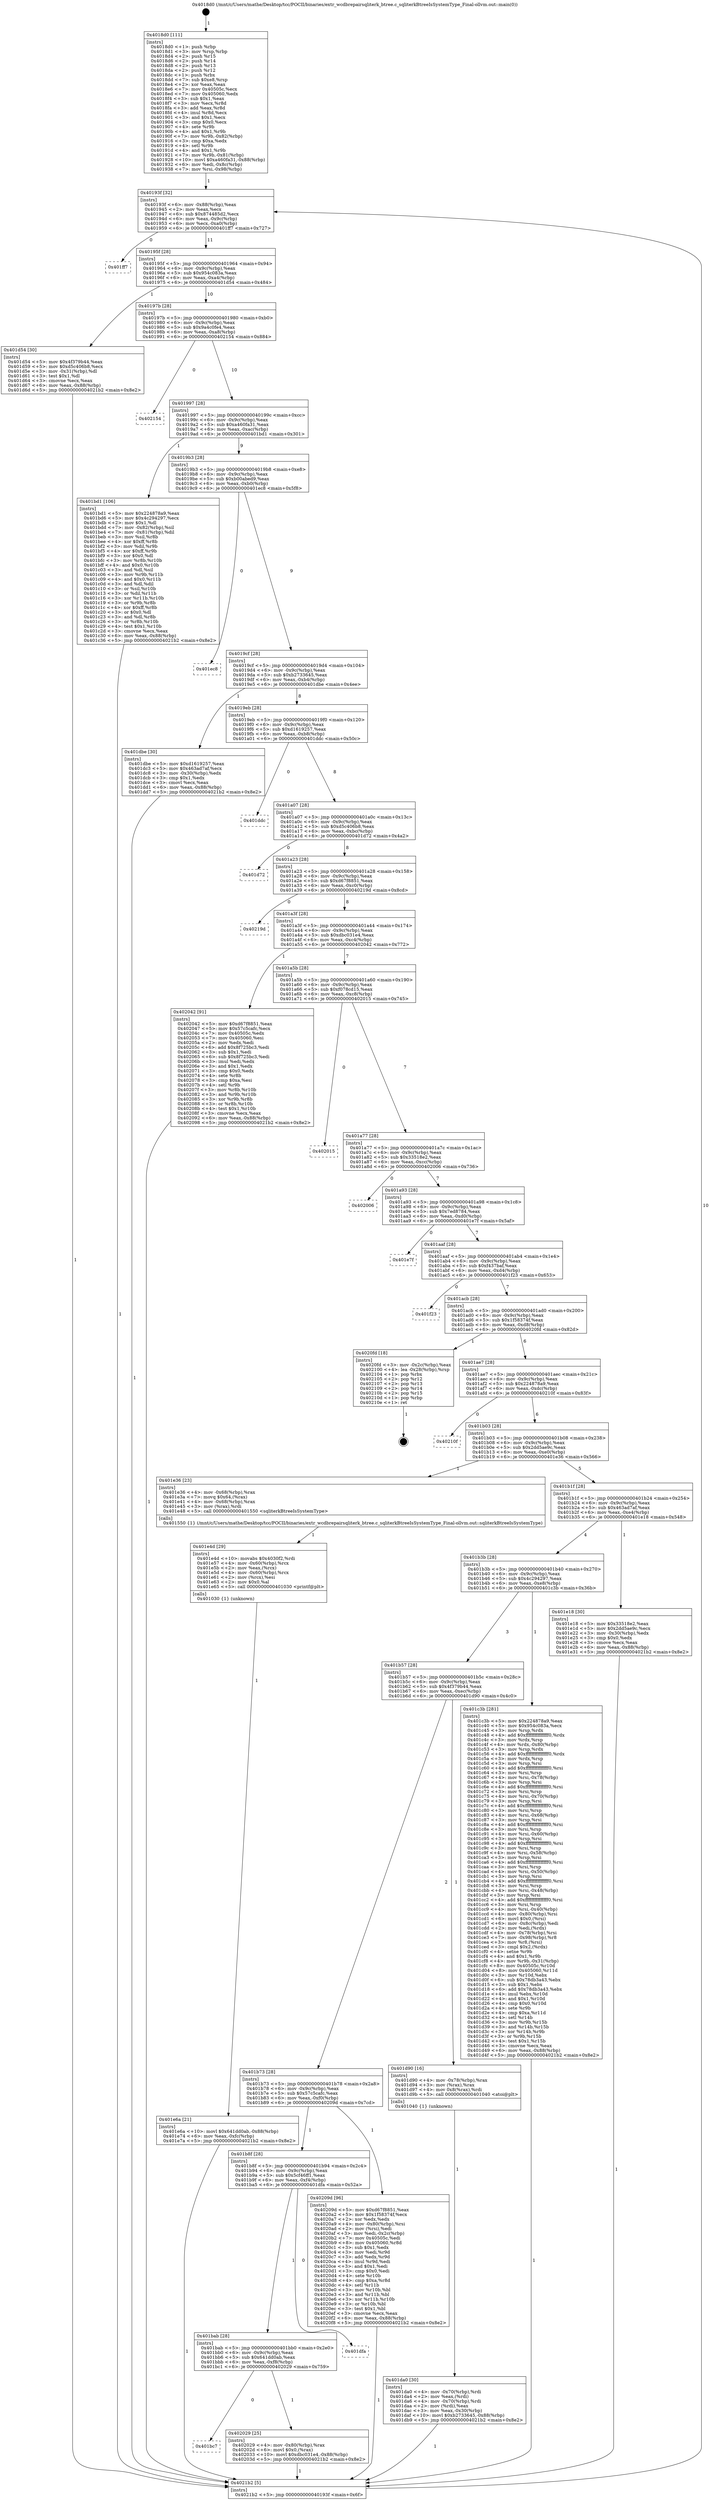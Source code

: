 digraph "0x4018d0" {
  label = "0x4018d0 (/mnt/c/Users/mathe/Desktop/tcc/POCII/binaries/extr_wcdbrepairsqliterk_btree.c_sqliterkBtreeIsSystemType_Final-ollvm.out::main(0))"
  labelloc = "t"
  node[shape=record]

  Entry [label="",width=0.3,height=0.3,shape=circle,fillcolor=black,style=filled]
  "0x40193f" [label="{
     0x40193f [32]\l
     | [instrs]\l
     &nbsp;&nbsp;0x40193f \<+6\>: mov -0x88(%rbp),%eax\l
     &nbsp;&nbsp;0x401945 \<+2\>: mov %eax,%ecx\l
     &nbsp;&nbsp;0x401947 \<+6\>: sub $0x874485d2,%ecx\l
     &nbsp;&nbsp;0x40194d \<+6\>: mov %eax,-0x9c(%rbp)\l
     &nbsp;&nbsp;0x401953 \<+6\>: mov %ecx,-0xa0(%rbp)\l
     &nbsp;&nbsp;0x401959 \<+6\>: je 0000000000401ff7 \<main+0x727\>\l
  }"]
  "0x401ff7" [label="{
     0x401ff7\l
  }", style=dashed]
  "0x40195f" [label="{
     0x40195f [28]\l
     | [instrs]\l
     &nbsp;&nbsp;0x40195f \<+5\>: jmp 0000000000401964 \<main+0x94\>\l
     &nbsp;&nbsp;0x401964 \<+6\>: mov -0x9c(%rbp),%eax\l
     &nbsp;&nbsp;0x40196a \<+5\>: sub $0x954c083a,%eax\l
     &nbsp;&nbsp;0x40196f \<+6\>: mov %eax,-0xa4(%rbp)\l
     &nbsp;&nbsp;0x401975 \<+6\>: je 0000000000401d54 \<main+0x484\>\l
  }"]
  Exit [label="",width=0.3,height=0.3,shape=circle,fillcolor=black,style=filled,peripheries=2]
  "0x401d54" [label="{
     0x401d54 [30]\l
     | [instrs]\l
     &nbsp;&nbsp;0x401d54 \<+5\>: mov $0x4f379b44,%eax\l
     &nbsp;&nbsp;0x401d59 \<+5\>: mov $0xd5c406b8,%ecx\l
     &nbsp;&nbsp;0x401d5e \<+3\>: mov -0x31(%rbp),%dl\l
     &nbsp;&nbsp;0x401d61 \<+3\>: test $0x1,%dl\l
     &nbsp;&nbsp;0x401d64 \<+3\>: cmovne %ecx,%eax\l
     &nbsp;&nbsp;0x401d67 \<+6\>: mov %eax,-0x88(%rbp)\l
     &nbsp;&nbsp;0x401d6d \<+5\>: jmp 00000000004021b2 \<main+0x8e2\>\l
  }"]
  "0x40197b" [label="{
     0x40197b [28]\l
     | [instrs]\l
     &nbsp;&nbsp;0x40197b \<+5\>: jmp 0000000000401980 \<main+0xb0\>\l
     &nbsp;&nbsp;0x401980 \<+6\>: mov -0x9c(%rbp),%eax\l
     &nbsp;&nbsp;0x401986 \<+5\>: sub $0x9a4c0fe4,%eax\l
     &nbsp;&nbsp;0x40198b \<+6\>: mov %eax,-0xa8(%rbp)\l
     &nbsp;&nbsp;0x401991 \<+6\>: je 0000000000402154 \<main+0x884\>\l
  }"]
  "0x401bc7" [label="{
     0x401bc7\l
  }", style=dashed]
  "0x402154" [label="{
     0x402154\l
  }", style=dashed]
  "0x401997" [label="{
     0x401997 [28]\l
     | [instrs]\l
     &nbsp;&nbsp;0x401997 \<+5\>: jmp 000000000040199c \<main+0xcc\>\l
     &nbsp;&nbsp;0x40199c \<+6\>: mov -0x9c(%rbp),%eax\l
     &nbsp;&nbsp;0x4019a2 \<+5\>: sub $0xa460fa31,%eax\l
     &nbsp;&nbsp;0x4019a7 \<+6\>: mov %eax,-0xac(%rbp)\l
     &nbsp;&nbsp;0x4019ad \<+6\>: je 0000000000401bd1 \<main+0x301\>\l
  }"]
  "0x402029" [label="{
     0x402029 [25]\l
     | [instrs]\l
     &nbsp;&nbsp;0x402029 \<+4\>: mov -0x80(%rbp),%rax\l
     &nbsp;&nbsp;0x40202d \<+6\>: movl $0x0,(%rax)\l
     &nbsp;&nbsp;0x402033 \<+10\>: movl $0xdbc031e4,-0x88(%rbp)\l
     &nbsp;&nbsp;0x40203d \<+5\>: jmp 00000000004021b2 \<main+0x8e2\>\l
  }"]
  "0x401bd1" [label="{
     0x401bd1 [106]\l
     | [instrs]\l
     &nbsp;&nbsp;0x401bd1 \<+5\>: mov $0x224878a9,%eax\l
     &nbsp;&nbsp;0x401bd6 \<+5\>: mov $0x4c294297,%ecx\l
     &nbsp;&nbsp;0x401bdb \<+2\>: mov $0x1,%dl\l
     &nbsp;&nbsp;0x401bdd \<+7\>: mov -0x82(%rbp),%sil\l
     &nbsp;&nbsp;0x401be4 \<+7\>: mov -0x81(%rbp),%dil\l
     &nbsp;&nbsp;0x401beb \<+3\>: mov %sil,%r8b\l
     &nbsp;&nbsp;0x401bee \<+4\>: xor $0xff,%r8b\l
     &nbsp;&nbsp;0x401bf2 \<+3\>: mov %dil,%r9b\l
     &nbsp;&nbsp;0x401bf5 \<+4\>: xor $0xff,%r9b\l
     &nbsp;&nbsp;0x401bf9 \<+3\>: xor $0x0,%dl\l
     &nbsp;&nbsp;0x401bfc \<+3\>: mov %r8b,%r10b\l
     &nbsp;&nbsp;0x401bff \<+4\>: and $0x0,%r10b\l
     &nbsp;&nbsp;0x401c03 \<+3\>: and %dl,%sil\l
     &nbsp;&nbsp;0x401c06 \<+3\>: mov %r9b,%r11b\l
     &nbsp;&nbsp;0x401c09 \<+4\>: and $0x0,%r11b\l
     &nbsp;&nbsp;0x401c0d \<+3\>: and %dl,%dil\l
     &nbsp;&nbsp;0x401c10 \<+3\>: or %sil,%r10b\l
     &nbsp;&nbsp;0x401c13 \<+3\>: or %dil,%r11b\l
     &nbsp;&nbsp;0x401c16 \<+3\>: xor %r11b,%r10b\l
     &nbsp;&nbsp;0x401c19 \<+3\>: or %r9b,%r8b\l
     &nbsp;&nbsp;0x401c1c \<+4\>: xor $0xff,%r8b\l
     &nbsp;&nbsp;0x401c20 \<+3\>: or $0x0,%dl\l
     &nbsp;&nbsp;0x401c23 \<+3\>: and %dl,%r8b\l
     &nbsp;&nbsp;0x401c26 \<+3\>: or %r8b,%r10b\l
     &nbsp;&nbsp;0x401c29 \<+4\>: test $0x1,%r10b\l
     &nbsp;&nbsp;0x401c2d \<+3\>: cmovne %ecx,%eax\l
     &nbsp;&nbsp;0x401c30 \<+6\>: mov %eax,-0x88(%rbp)\l
     &nbsp;&nbsp;0x401c36 \<+5\>: jmp 00000000004021b2 \<main+0x8e2\>\l
  }"]
  "0x4019b3" [label="{
     0x4019b3 [28]\l
     | [instrs]\l
     &nbsp;&nbsp;0x4019b3 \<+5\>: jmp 00000000004019b8 \<main+0xe8\>\l
     &nbsp;&nbsp;0x4019b8 \<+6\>: mov -0x9c(%rbp),%eax\l
     &nbsp;&nbsp;0x4019be \<+5\>: sub $0xb00abed9,%eax\l
     &nbsp;&nbsp;0x4019c3 \<+6\>: mov %eax,-0xb0(%rbp)\l
     &nbsp;&nbsp;0x4019c9 \<+6\>: je 0000000000401ec8 \<main+0x5f8\>\l
  }"]
  "0x4021b2" [label="{
     0x4021b2 [5]\l
     | [instrs]\l
     &nbsp;&nbsp;0x4021b2 \<+5\>: jmp 000000000040193f \<main+0x6f\>\l
  }"]
  "0x4018d0" [label="{
     0x4018d0 [111]\l
     | [instrs]\l
     &nbsp;&nbsp;0x4018d0 \<+1\>: push %rbp\l
     &nbsp;&nbsp;0x4018d1 \<+3\>: mov %rsp,%rbp\l
     &nbsp;&nbsp;0x4018d4 \<+2\>: push %r15\l
     &nbsp;&nbsp;0x4018d6 \<+2\>: push %r14\l
     &nbsp;&nbsp;0x4018d8 \<+2\>: push %r13\l
     &nbsp;&nbsp;0x4018da \<+2\>: push %r12\l
     &nbsp;&nbsp;0x4018dc \<+1\>: push %rbx\l
     &nbsp;&nbsp;0x4018dd \<+7\>: sub $0xe8,%rsp\l
     &nbsp;&nbsp;0x4018e4 \<+2\>: xor %eax,%eax\l
     &nbsp;&nbsp;0x4018e6 \<+7\>: mov 0x40505c,%ecx\l
     &nbsp;&nbsp;0x4018ed \<+7\>: mov 0x405060,%edx\l
     &nbsp;&nbsp;0x4018f4 \<+3\>: sub $0x1,%eax\l
     &nbsp;&nbsp;0x4018f7 \<+3\>: mov %ecx,%r8d\l
     &nbsp;&nbsp;0x4018fa \<+3\>: add %eax,%r8d\l
     &nbsp;&nbsp;0x4018fd \<+4\>: imul %r8d,%ecx\l
     &nbsp;&nbsp;0x401901 \<+3\>: and $0x1,%ecx\l
     &nbsp;&nbsp;0x401904 \<+3\>: cmp $0x0,%ecx\l
     &nbsp;&nbsp;0x401907 \<+4\>: sete %r9b\l
     &nbsp;&nbsp;0x40190b \<+4\>: and $0x1,%r9b\l
     &nbsp;&nbsp;0x40190f \<+7\>: mov %r9b,-0x82(%rbp)\l
     &nbsp;&nbsp;0x401916 \<+3\>: cmp $0xa,%edx\l
     &nbsp;&nbsp;0x401919 \<+4\>: setl %r9b\l
     &nbsp;&nbsp;0x40191d \<+4\>: and $0x1,%r9b\l
     &nbsp;&nbsp;0x401921 \<+7\>: mov %r9b,-0x81(%rbp)\l
     &nbsp;&nbsp;0x401928 \<+10\>: movl $0xa460fa31,-0x88(%rbp)\l
     &nbsp;&nbsp;0x401932 \<+6\>: mov %edi,-0x8c(%rbp)\l
     &nbsp;&nbsp;0x401938 \<+7\>: mov %rsi,-0x98(%rbp)\l
  }"]
  "0x401bab" [label="{
     0x401bab [28]\l
     | [instrs]\l
     &nbsp;&nbsp;0x401bab \<+5\>: jmp 0000000000401bb0 \<main+0x2e0\>\l
     &nbsp;&nbsp;0x401bb0 \<+6\>: mov -0x9c(%rbp),%eax\l
     &nbsp;&nbsp;0x401bb6 \<+5\>: sub $0x641dd0ab,%eax\l
     &nbsp;&nbsp;0x401bbb \<+6\>: mov %eax,-0xf8(%rbp)\l
     &nbsp;&nbsp;0x401bc1 \<+6\>: je 0000000000402029 \<main+0x759\>\l
  }"]
  "0x401ec8" [label="{
     0x401ec8\l
  }", style=dashed]
  "0x4019cf" [label="{
     0x4019cf [28]\l
     | [instrs]\l
     &nbsp;&nbsp;0x4019cf \<+5\>: jmp 00000000004019d4 \<main+0x104\>\l
     &nbsp;&nbsp;0x4019d4 \<+6\>: mov -0x9c(%rbp),%eax\l
     &nbsp;&nbsp;0x4019da \<+5\>: sub $0xb2733645,%eax\l
     &nbsp;&nbsp;0x4019df \<+6\>: mov %eax,-0xb4(%rbp)\l
     &nbsp;&nbsp;0x4019e5 \<+6\>: je 0000000000401dbe \<main+0x4ee\>\l
  }"]
  "0x401dfa" [label="{
     0x401dfa\l
  }", style=dashed]
  "0x401dbe" [label="{
     0x401dbe [30]\l
     | [instrs]\l
     &nbsp;&nbsp;0x401dbe \<+5\>: mov $0xd1619257,%eax\l
     &nbsp;&nbsp;0x401dc3 \<+5\>: mov $0x463ad7af,%ecx\l
     &nbsp;&nbsp;0x401dc8 \<+3\>: mov -0x30(%rbp),%edx\l
     &nbsp;&nbsp;0x401dcb \<+3\>: cmp $0x1,%edx\l
     &nbsp;&nbsp;0x401dce \<+3\>: cmovl %ecx,%eax\l
     &nbsp;&nbsp;0x401dd1 \<+6\>: mov %eax,-0x88(%rbp)\l
     &nbsp;&nbsp;0x401dd7 \<+5\>: jmp 00000000004021b2 \<main+0x8e2\>\l
  }"]
  "0x4019eb" [label="{
     0x4019eb [28]\l
     | [instrs]\l
     &nbsp;&nbsp;0x4019eb \<+5\>: jmp 00000000004019f0 \<main+0x120\>\l
     &nbsp;&nbsp;0x4019f0 \<+6\>: mov -0x9c(%rbp),%eax\l
     &nbsp;&nbsp;0x4019f6 \<+5\>: sub $0xd1619257,%eax\l
     &nbsp;&nbsp;0x4019fb \<+6\>: mov %eax,-0xb8(%rbp)\l
     &nbsp;&nbsp;0x401a01 \<+6\>: je 0000000000401ddc \<main+0x50c\>\l
  }"]
  "0x401b8f" [label="{
     0x401b8f [28]\l
     | [instrs]\l
     &nbsp;&nbsp;0x401b8f \<+5\>: jmp 0000000000401b94 \<main+0x2c4\>\l
     &nbsp;&nbsp;0x401b94 \<+6\>: mov -0x9c(%rbp),%eax\l
     &nbsp;&nbsp;0x401b9a \<+5\>: sub $0x5cf46ff1,%eax\l
     &nbsp;&nbsp;0x401b9f \<+6\>: mov %eax,-0xf4(%rbp)\l
     &nbsp;&nbsp;0x401ba5 \<+6\>: je 0000000000401dfa \<main+0x52a\>\l
  }"]
  "0x401ddc" [label="{
     0x401ddc\l
  }", style=dashed]
  "0x401a07" [label="{
     0x401a07 [28]\l
     | [instrs]\l
     &nbsp;&nbsp;0x401a07 \<+5\>: jmp 0000000000401a0c \<main+0x13c\>\l
     &nbsp;&nbsp;0x401a0c \<+6\>: mov -0x9c(%rbp),%eax\l
     &nbsp;&nbsp;0x401a12 \<+5\>: sub $0xd5c406b8,%eax\l
     &nbsp;&nbsp;0x401a17 \<+6\>: mov %eax,-0xbc(%rbp)\l
     &nbsp;&nbsp;0x401a1d \<+6\>: je 0000000000401d72 \<main+0x4a2\>\l
  }"]
  "0x40209d" [label="{
     0x40209d [96]\l
     | [instrs]\l
     &nbsp;&nbsp;0x40209d \<+5\>: mov $0xd67f8851,%eax\l
     &nbsp;&nbsp;0x4020a2 \<+5\>: mov $0x1f58374f,%ecx\l
     &nbsp;&nbsp;0x4020a7 \<+2\>: xor %edx,%edx\l
     &nbsp;&nbsp;0x4020a9 \<+4\>: mov -0x80(%rbp),%rsi\l
     &nbsp;&nbsp;0x4020ad \<+2\>: mov (%rsi),%edi\l
     &nbsp;&nbsp;0x4020af \<+3\>: mov %edi,-0x2c(%rbp)\l
     &nbsp;&nbsp;0x4020b2 \<+7\>: mov 0x40505c,%edi\l
     &nbsp;&nbsp;0x4020b9 \<+8\>: mov 0x405060,%r8d\l
     &nbsp;&nbsp;0x4020c1 \<+3\>: sub $0x1,%edx\l
     &nbsp;&nbsp;0x4020c4 \<+3\>: mov %edi,%r9d\l
     &nbsp;&nbsp;0x4020c7 \<+3\>: add %edx,%r9d\l
     &nbsp;&nbsp;0x4020ca \<+4\>: imul %r9d,%edi\l
     &nbsp;&nbsp;0x4020ce \<+3\>: and $0x1,%edi\l
     &nbsp;&nbsp;0x4020d1 \<+3\>: cmp $0x0,%edi\l
     &nbsp;&nbsp;0x4020d4 \<+4\>: sete %r10b\l
     &nbsp;&nbsp;0x4020d8 \<+4\>: cmp $0xa,%r8d\l
     &nbsp;&nbsp;0x4020dc \<+4\>: setl %r11b\l
     &nbsp;&nbsp;0x4020e0 \<+3\>: mov %r10b,%bl\l
     &nbsp;&nbsp;0x4020e3 \<+3\>: and %r11b,%bl\l
     &nbsp;&nbsp;0x4020e6 \<+3\>: xor %r11b,%r10b\l
     &nbsp;&nbsp;0x4020e9 \<+3\>: or %r10b,%bl\l
     &nbsp;&nbsp;0x4020ec \<+3\>: test $0x1,%bl\l
     &nbsp;&nbsp;0x4020ef \<+3\>: cmovne %ecx,%eax\l
     &nbsp;&nbsp;0x4020f2 \<+6\>: mov %eax,-0x88(%rbp)\l
     &nbsp;&nbsp;0x4020f8 \<+5\>: jmp 00000000004021b2 \<main+0x8e2\>\l
  }"]
  "0x401d72" [label="{
     0x401d72\l
  }", style=dashed]
  "0x401a23" [label="{
     0x401a23 [28]\l
     | [instrs]\l
     &nbsp;&nbsp;0x401a23 \<+5\>: jmp 0000000000401a28 \<main+0x158\>\l
     &nbsp;&nbsp;0x401a28 \<+6\>: mov -0x9c(%rbp),%eax\l
     &nbsp;&nbsp;0x401a2e \<+5\>: sub $0xd67f8851,%eax\l
     &nbsp;&nbsp;0x401a33 \<+6\>: mov %eax,-0xc0(%rbp)\l
     &nbsp;&nbsp;0x401a39 \<+6\>: je 000000000040219d \<main+0x8cd\>\l
  }"]
  "0x401e6a" [label="{
     0x401e6a [21]\l
     | [instrs]\l
     &nbsp;&nbsp;0x401e6a \<+10\>: movl $0x641dd0ab,-0x88(%rbp)\l
     &nbsp;&nbsp;0x401e74 \<+6\>: mov %eax,-0xfc(%rbp)\l
     &nbsp;&nbsp;0x401e7a \<+5\>: jmp 00000000004021b2 \<main+0x8e2\>\l
  }"]
  "0x40219d" [label="{
     0x40219d\l
  }", style=dashed]
  "0x401a3f" [label="{
     0x401a3f [28]\l
     | [instrs]\l
     &nbsp;&nbsp;0x401a3f \<+5\>: jmp 0000000000401a44 \<main+0x174\>\l
     &nbsp;&nbsp;0x401a44 \<+6\>: mov -0x9c(%rbp),%eax\l
     &nbsp;&nbsp;0x401a4a \<+5\>: sub $0xdbc031e4,%eax\l
     &nbsp;&nbsp;0x401a4f \<+6\>: mov %eax,-0xc4(%rbp)\l
     &nbsp;&nbsp;0x401a55 \<+6\>: je 0000000000402042 \<main+0x772\>\l
  }"]
  "0x401e4d" [label="{
     0x401e4d [29]\l
     | [instrs]\l
     &nbsp;&nbsp;0x401e4d \<+10\>: movabs $0x4030f2,%rdi\l
     &nbsp;&nbsp;0x401e57 \<+4\>: mov -0x60(%rbp),%rcx\l
     &nbsp;&nbsp;0x401e5b \<+2\>: mov %eax,(%rcx)\l
     &nbsp;&nbsp;0x401e5d \<+4\>: mov -0x60(%rbp),%rcx\l
     &nbsp;&nbsp;0x401e61 \<+2\>: mov (%rcx),%esi\l
     &nbsp;&nbsp;0x401e63 \<+2\>: mov $0x0,%al\l
     &nbsp;&nbsp;0x401e65 \<+5\>: call 0000000000401030 \<printf@plt\>\l
     | [calls]\l
     &nbsp;&nbsp;0x401030 \{1\} (unknown)\l
  }"]
  "0x402042" [label="{
     0x402042 [91]\l
     | [instrs]\l
     &nbsp;&nbsp;0x402042 \<+5\>: mov $0xd67f8851,%eax\l
     &nbsp;&nbsp;0x402047 \<+5\>: mov $0x57c5cafc,%ecx\l
     &nbsp;&nbsp;0x40204c \<+7\>: mov 0x40505c,%edx\l
     &nbsp;&nbsp;0x402053 \<+7\>: mov 0x405060,%esi\l
     &nbsp;&nbsp;0x40205a \<+2\>: mov %edx,%edi\l
     &nbsp;&nbsp;0x40205c \<+6\>: add $0x8f725bc3,%edi\l
     &nbsp;&nbsp;0x402062 \<+3\>: sub $0x1,%edi\l
     &nbsp;&nbsp;0x402065 \<+6\>: sub $0x8f725bc3,%edi\l
     &nbsp;&nbsp;0x40206b \<+3\>: imul %edi,%edx\l
     &nbsp;&nbsp;0x40206e \<+3\>: and $0x1,%edx\l
     &nbsp;&nbsp;0x402071 \<+3\>: cmp $0x0,%edx\l
     &nbsp;&nbsp;0x402074 \<+4\>: sete %r8b\l
     &nbsp;&nbsp;0x402078 \<+3\>: cmp $0xa,%esi\l
     &nbsp;&nbsp;0x40207b \<+4\>: setl %r9b\l
     &nbsp;&nbsp;0x40207f \<+3\>: mov %r8b,%r10b\l
     &nbsp;&nbsp;0x402082 \<+3\>: and %r9b,%r10b\l
     &nbsp;&nbsp;0x402085 \<+3\>: xor %r9b,%r8b\l
     &nbsp;&nbsp;0x402088 \<+3\>: or %r8b,%r10b\l
     &nbsp;&nbsp;0x40208b \<+4\>: test $0x1,%r10b\l
     &nbsp;&nbsp;0x40208f \<+3\>: cmovne %ecx,%eax\l
     &nbsp;&nbsp;0x402092 \<+6\>: mov %eax,-0x88(%rbp)\l
     &nbsp;&nbsp;0x402098 \<+5\>: jmp 00000000004021b2 \<main+0x8e2\>\l
  }"]
  "0x401a5b" [label="{
     0x401a5b [28]\l
     | [instrs]\l
     &nbsp;&nbsp;0x401a5b \<+5\>: jmp 0000000000401a60 \<main+0x190\>\l
     &nbsp;&nbsp;0x401a60 \<+6\>: mov -0x9c(%rbp),%eax\l
     &nbsp;&nbsp;0x401a66 \<+5\>: sub $0xf078cd15,%eax\l
     &nbsp;&nbsp;0x401a6b \<+6\>: mov %eax,-0xc8(%rbp)\l
     &nbsp;&nbsp;0x401a71 \<+6\>: je 0000000000402015 \<main+0x745\>\l
  }"]
  "0x401da0" [label="{
     0x401da0 [30]\l
     | [instrs]\l
     &nbsp;&nbsp;0x401da0 \<+4\>: mov -0x70(%rbp),%rdi\l
     &nbsp;&nbsp;0x401da4 \<+2\>: mov %eax,(%rdi)\l
     &nbsp;&nbsp;0x401da6 \<+4\>: mov -0x70(%rbp),%rdi\l
     &nbsp;&nbsp;0x401daa \<+2\>: mov (%rdi),%eax\l
     &nbsp;&nbsp;0x401dac \<+3\>: mov %eax,-0x30(%rbp)\l
     &nbsp;&nbsp;0x401daf \<+10\>: movl $0xb2733645,-0x88(%rbp)\l
     &nbsp;&nbsp;0x401db9 \<+5\>: jmp 00000000004021b2 \<main+0x8e2\>\l
  }"]
  "0x402015" [label="{
     0x402015\l
  }", style=dashed]
  "0x401a77" [label="{
     0x401a77 [28]\l
     | [instrs]\l
     &nbsp;&nbsp;0x401a77 \<+5\>: jmp 0000000000401a7c \<main+0x1ac\>\l
     &nbsp;&nbsp;0x401a7c \<+6\>: mov -0x9c(%rbp),%eax\l
     &nbsp;&nbsp;0x401a82 \<+5\>: sub $0x33518e2,%eax\l
     &nbsp;&nbsp;0x401a87 \<+6\>: mov %eax,-0xcc(%rbp)\l
     &nbsp;&nbsp;0x401a8d \<+6\>: je 0000000000402006 \<main+0x736\>\l
  }"]
  "0x401b73" [label="{
     0x401b73 [28]\l
     | [instrs]\l
     &nbsp;&nbsp;0x401b73 \<+5\>: jmp 0000000000401b78 \<main+0x2a8\>\l
     &nbsp;&nbsp;0x401b78 \<+6\>: mov -0x9c(%rbp),%eax\l
     &nbsp;&nbsp;0x401b7e \<+5\>: sub $0x57c5cafc,%eax\l
     &nbsp;&nbsp;0x401b83 \<+6\>: mov %eax,-0xf0(%rbp)\l
     &nbsp;&nbsp;0x401b89 \<+6\>: je 000000000040209d \<main+0x7cd\>\l
  }"]
  "0x402006" [label="{
     0x402006\l
  }", style=dashed]
  "0x401a93" [label="{
     0x401a93 [28]\l
     | [instrs]\l
     &nbsp;&nbsp;0x401a93 \<+5\>: jmp 0000000000401a98 \<main+0x1c8\>\l
     &nbsp;&nbsp;0x401a98 \<+6\>: mov -0x9c(%rbp),%eax\l
     &nbsp;&nbsp;0x401a9e \<+5\>: sub $0x7ed8784,%eax\l
     &nbsp;&nbsp;0x401aa3 \<+6\>: mov %eax,-0xd0(%rbp)\l
     &nbsp;&nbsp;0x401aa9 \<+6\>: je 0000000000401e7f \<main+0x5af\>\l
  }"]
  "0x401d90" [label="{
     0x401d90 [16]\l
     | [instrs]\l
     &nbsp;&nbsp;0x401d90 \<+4\>: mov -0x78(%rbp),%rax\l
     &nbsp;&nbsp;0x401d94 \<+3\>: mov (%rax),%rax\l
     &nbsp;&nbsp;0x401d97 \<+4\>: mov 0x8(%rax),%rdi\l
     &nbsp;&nbsp;0x401d9b \<+5\>: call 0000000000401040 \<atoi@plt\>\l
     | [calls]\l
     &nbsp;&nbsp;0x401040 \{1\} (unknown)\l
  }"]
  "0x401e7f" [label="{
     0x401e7f\l
  }", style=dashed]
  "0x401aaf" [label="{
     0x401aaf [28]\l
     | [instrs]\l
     &nbsp;&nbsp;0x401aaf \<+5\>: jmp 0000000000401ab4 \<main+0x1e4\>\l
     &nbsp;&nbsp;0x401ab4 \<+6\>: mov -0x9c(%rbp),%eax\l
     &nbsp;&nbsp;0x401aba \<+5\>: sub $0xf437baf,%eax\l
     &nbsp;&nbsp;0x401abf \<+6\>: mov %eax,-0xd4(%rbp)\l
     &nbsp;&nbsp;0x401ac5 \<+6\>: je 0000000000401f23 \<main+0x653\>\l
  }"]
  "0x401b57" [label="{
     0x401b57 [28]\l
     | [instrs]\l
     &nbsp;&nbsp;0x401b57 \<+5\>: jmp 0000000000401b5c \<main+0x28c\>\l
     &nbsp;&nbsp;0x401b5c \<+6\>: mov -0x9c(%rbp),%eax\l
     &nbsp;&nbsp;0x401b62 \<+5\>: sub $0x4f379b44,%eax\l
     &nbsp;&nbsp;0x401b67 \<+6\>: mov %eax,-0xec(%rbp)\l
     &nbsp;&nbsp;0x401b6d \<+6\>: je 0000000000401d90 \<main+0x4c0\>\l
  }"]
  "0x401f23" [label="{
     0x401f23\l
  }", style=dashed]
  "0x401acb" [label="{
     0x401acb [28]\l
     | [instrs]\l
     &nbsp;&nbsp;0x401acb \<+5\>: jmp 0000000000401ad0 \<main+0x200\>\l
     &nbsp;&nbsp;0x401ad0 \<+6\>: mov -0x9c(%rbp),%eax\l
     &nbsp;&nbsp;0x401ad6 \<+5\>: sub $0x1f58374f,%eax\l
     &nbsp;&nbsp;0x401adb \<+6\>: mov %eax,-0xd8(%rbp)\l
     &nbsp;&nbsp;0x401ae1 \<+6\>: je 00000000004020fd \<main+0x82d\>\l
  }"]
  "0x401c3b" [label="{
     0x401c3b [281]\l
     | [instrs]\l
     &nbsp;&nbsp;0x401c3b \<+5\>: mov $0x224878a9,%eax\l
     &nbsp;&nbsp;0x401c40 \<+5\>: mov $0x954c083a,%ecx\l
     &nbsp;&nbsp;0x401c45 \<+3\>: mov %rsp,%rdx\l
     &nbsp;&nbsp;0x401c48 \<+4\>: add $0xfffffffffffffff0,%rdx\l
     &nbsp;&nbsp;0x401c4c \<+3\>: mov %rdx,%rsp\l
     &nbsp;&nbsp;0x401c4f \<+4\>: mov %rdx,-0x80(%rbp)\l
     &nbsp;&nbsp;0x401c53 \<+3\>: mov %rsp,%rdx\l
     &nbsp;&nbsp;0x401c56 \<+4\>: add $0xfffffffffffffff0,%rdx\l
     &nbsp;&nbsp;0x401c5a \<+3\>: mov %rdx,%rsp\l
     &nbsp;&nbsp;0x401c5d \<+3\>: mov %rsp,%rsi\l
     &nbsp;&nbsp;0x401c60 \<+4\>: add $0xfffffffffffffff0,%rsi\l
     &nbsp;&nbsp;0x401c64 \<+3\>: mov %rsi,%rsp\l
     &nbsp;&nbsp;0x401c67 \<+4\>: mov %rsi,-0x78(%rbp)\l
     &nbsp;&nbsp;0x401c6b \<+3\>: mov %rsp,%rsi\l
     &nbsp;&nbsp;0x401c6e \<+4\>: add $0xfffffffffffffff0,%rsi\l
     &nbsp;&nbsp;0x401c72 \<+3\>: mov %rsi,%rsp\l
     &nbsp;&nbsp;0x401c75 \<+4\>: mov %rsi,-0x70(%rbp)\l
     &nbsp;&nbsp;0x401c79 \<+3\>: mov %rsp,%rsi\l
     &nbsp;&nbsp;0x401c7c \<+4\>: add $0xfffffffffffffff0,%rsi\l
     &nbsp;&nbsp;0x401c80 \<+3\>: mov %rsi,%rsp\l
     &nbsp;&nbsp;0x401c83 \<+4\>: mov %rsi,-0x68(%rbp)\l
     &nbsp;&nbsp;0x401c87 \<+3\>: mov %rsp,%rsi\l
     &nbsp;&nbsp;0x401c8a \<+4\>: add $0xfffffffffffffff0,%rsi\l
     &nbsp;&nbsp;0x401c8e \<+3\>: mov %rsi,%rsp\l
     &nbsp;&nbsp;0x401c91 \<+4\>: mov %rsi,-0x60(%rbp)\l
     &nbsp;&nbsp;0x401c95 \<+3\>: mov %rsp,%rsi\l
     &nbsp;&nbsp;0x401c98 \<+4\>: add $0xfffffffffffffff0,%rsi\l
     &nbsp;&nbsp;0x401c9c \<+3\>: mov %rsi,%rsp\l
     &nbsp;&nbsp;0x401c9f \<+4\>: mov %rsi,-0x58(%rbp)\l
     &nbsp;&nbsp;0x401ca3 \<+3\>: mov %rsp,%rsi\l
     &nbsp;&nbsp;0x401ca6 \<+4\>: add $0xfffffffffffffff0,%rsi\l
     &nbsp;&nbsp;0x401caa \<+3\>: mov %rsi,%rsp\l
     &nbsp;&nbsp;0x401cad \<+4\>: mov %rsi,-0x50(%rbp)\l
     &nbsp;&nbsp;0x401cb1 \<+3\>: mov %rsp,%rsi\l
     &nbsp;&nbsp;0x401cb4 \<+4\>: add $0xfffffffffffffff0,%rsi\l
     &nbsp;&nbsp;0x401cb8 \<+3\>: mov %rsi,%rsp\l
     &nbsp;&nbsp;0x401cbb \<+4\>: mov %rsi,-0x48(%rbp)\l
     &nbsp;&nbsp;0x401cbf \<+3\>: mov %rsp,%rsi\l
     &nbsp;&nbsp;0x401cc2 \<+4\>: add $0xfffffffffffffff0,%rsi\l
     &nbsp;&nbsp;0x401cc6 \<+3\>: mov %rsi,%rsp\l
     &nbsp;&nbsp;0x401cc9 \<+4\>: mov %rsi,-0x40(%rbp)\l
     &nbsp;&nbsp;0x401ccd \<+4\>: mov -0x80(%rbp),%rsi\l
     &nbsp;&nbsp;0x401cd1 \<+6\>: movl $0x0,(%rsi)\l
     &nbsp;&nbsp;0x401cd7 \<+6\>: mov -0x8c(%rbp),%edi\l
     &nbsp;&nbsp;0x401cdd \<+2\>: mov %edi,(%rdx)\l
     &nbsp;&nbsp;0x401cdf \<+4\>: mov -0x78(%rbp),%rsi\l
     &nbsp;&nbsp;0x401ce3 \<+7\>: mov -0x98(%rbp),%r8\l
     &nbsp;&nbsp;0x401cea \<+3\>: mov %r8,(%rsi)\l
     &nbsp;&nbsp;0x401ced \<+3\>: cmpl $0x2,(%rdx)\l
     &nbsp;&nbsp;0x401cf0 \<+4\>: setne %r9b\l
     &nbsp;&nbsp;0x401cf4 \<+4\>: and $0x1,%r9b\l
     &nbsp;&nbsp;0x401cf8 \<+4\>: mov %r9b,-0x31(%rbp)\l
     &nbsp;&nbsp;0x401cfc \<+8\>: mov 0x40505c,%r10d\l
     &nbsp;&nbsp;0x401d04 \<+8\>: mov 0x405060,%r11d\l
     &nbsp;&nbsp;0x401d0c \<+3\>: mov %r10d,%ebx\l
     &nbsp;&nbsp;0x401d0f \<+6\>: sub $0x78db3a43,%ebx\l
     &nbsp;&nbsp;0x401d15 \<+3\>: sub $0x1,%ebx\l
     &nbsp;&nbsp;0x401d18 \<+6\>: add $0x78db3a43,%ebx\l
     &nbsp;&nbsp;0x401d1e \<+4\>: imul %ebx,%r10d\l
     &nbsp;&nbsp;0x401d22 \<+4\>: and $0x1,%r10d\l
     &nbsp;&nbsp;0x401d26 \<+4\>: cmp $0x0,%r10d\l
     &nbsp;&nbsp;0x401d2a \<+4\>: sete %r9b\l
     &nbsp;&nbsp;0x401d2e \<+4\>: cmp $0xa,%r11d\l
     &nbsp;&nbsp;0x401d32 \<+4\>: setl %r14b\l
     &nbsp;&nbsp;0x401d36 \<+3\>: mov %r9b,%r15b\l
     &nbsp;&nbsp;0x401d39 \<+3\>: and %r14b,%r15b\l
     &nbsp;&nbsp;0x401d3c \<+3\>: xor %r14b,%r9b\l
     &nbsp;&nbsp;0x401d3f \<+3\>: or %r9b,%r15b\l
     &nbsp;&nbsp;0x401d42 \<+4\>: test $0x1,%r15b\l
     &nbsp;&nbsp;0x401d46 \<+3\>: cmovne %ecx,%eax\l
     &nbsp;&nbsp;0x401d49 \<+6\>: mov %eax,-0x88(%rbp)\l
     &nbsp;&nbsp;0x401d4f \<+5\>: jmp 00000000004021b2 \<main+0x8e2\>\l
  }"]
  "0x4020fd" [label="{
     0x4020fd [18]\l
     | [instrs]\l
     &nbsp;&nbsp;0x4020fd \<+3\>: mov -0x2c(%rbp),%eax\l
     &nbsp;&nbsp;0x402100 \<+4\>: lea -0x28(%rbp),%rsp\l
     &nbsp;&nbsp;0x402104 \<+1\>: pop %rbx\l
     &nbsp;&nbsp;0x402105 \<+2\>: pop %r12\l
     &nbsp;&nbsp;0x402107 \<+2\>: pop %r13\l
     &nbsp;&nbsp;0x402109 \<+2\>: pop %r14\l
     &nbsp;&nbsp;0x40210b \<+2\>: pop %r15\l
     &nbsp;&nbsp;0x40210d \<+1\>: pop %rbp\l
     &nbsp;&nbsp;0x40210e \<+1\>: ret\l
  }"]
  "0x401ae7" [label="{
     0x401ae7 [28]\l
     | [instrs]\l
     &nbsp;&nbsp;0x401ae7 \<+5\>: jmp 0000000000401aec \<main+0x21c\>\l
     &nbsp;&nbsp;0x401aec \<+6\>: mov -0x9c(%rbp),%eax\l
     &nbsp;&nbsp;0x401af2 \<+5\>: sub $0x224878a9,%eax\l
     &nbsp;&nbsp;0x401af7 \<+6\>: mov %eax,-0xdc(%rbp)\l
     &nbsp;&nbsp;0x401afd \<+6\>: je 000000000040210f \<main+0x83f\>\l
  }"]
  "0x401b3b" [label="{
     0x401b3b [28]\l
     | [instrs]\l
     &nbsp;&nbsp;0x401b3b \<+5\>: jmp 0000000000401b40 \<main+0x270\>\l
     &nbsp;&nbsp;0x401b40 \<+6\>: mov -0x9c(%rbp),%eax\l
     &nbsp;&nbsp;0x401b46 \<+5\>: sub $0x4c294297,%eax\l
     &nbsp;&nbsp;0x401b4b \<+6\>: mov %eax,-0xe8(%rbp)\l
     &nbsp;&nbsp;0x401b51 \<+6\>: je 0000000000401c3b \<main+0x36b\>\l
  }"]
  "0x40210f" [label="{
     0x40210f\l
  }", style=dashed]
  "0x401b03" [label="{
     0x401b03 [28]\l
     | [instrs]\l
     &nbsp;&nbsp;0x401b03 \<+5\>: jmp 0000000000401b08 \<main+0x238\>\l
     &nbsp;&nbsp;0x401b08 \<+6\>: mov -0x9c(%rbp),%eax\l
     &nbsp;&nbsp;0x401b0e \<+5\>: sub $0x2dd5ae9c,%eax\l
     &nbsp;&nbsp;0x401b13 \<+6\>: mov %eax,-0xe0(%rbp)\l
     &nbsp;&nbsp;0x401b19 \<+6\>: je 0000000000401e36 \<main+0x566\>\l
  }"]
  "0x401e18" [label="{
     0x401e18 [30]\l
     | [instrs]\l
     &nbsp;&nbsp;0x401e18 \<+5\>: mov $0x33518e2,%eax\l
     &nbsp;&nbsp;0x401e1d \<+5\>: mov $0x2dd5ae9c,%ecx\l
     &nbsp;&nbsp;0x401e22 \<+3\>: mov -0x30(%rbp),%edx\l
     &nbsp;&nbsp;0x401e25 \<+3\>: cmp $0x0,%edx\l
     &nbsp;&nbsp;0x401e28 \<+3\>: cmove %ecx,%eax\l
     &nbsp;&nbsp;0x401e2b \<+6\>: mov %eax,-0x88(%rbp)\l
     &nbsp;&nbsp;0x401e31 \<+5\>: jmp 00000000004021b2 \<main+0x8e2\>\l
  }"]
  "0x401e36" [label="{
     0x401e36 [23]\l
     | [instrs]\l
     &nbsp;&nbsp;0x401e36 \<+4\>: mov -0x68(%rbp),%rax\l
     &nbsp;&nbsp;0x401e3a \<+7\>: movq $0x64,(%rax)\l
     &nbsp;&nbsp;0x401e41 \<+4\>: mov -0x68(%rbp),%rax\l
     &nbsp;&nbsp;0x401e45 \<+3\>: mov (%rax),%rdi\l
     &nbsp;&nbsp;0x401e48 \<+5\>: call 0000000000401550 \<sqliterkBtreeIsSystemType\>\l
     | [calls]\l
     &nbsp;&nbsp;0x401550 \{1\} (/mnt/c/Users/mathe/Desktop/tcc/POCII/binaries/extr_wcdbrepairsqliterk_btree.c_sqliterkBtreeIsSystemType_Final-ollvm.out::sqliterkBtreeIsSystemType)\l
  }"]
  "0x401b1f" [label="{
     0x401b1f [28]\l
     | [instrs]\l
     &nbsp;&nbsp;0x401b1f \<+5\>: jmp 0000000000401b24 \<main+0x254\>\l
     &nbsp;&nbsp;0x401b24 \<+6\>: mov -0x9c(%rbp),%eax\l
     &nbsp;&nbsp;0x401b2a \<+5\>: sub $0x463ad7af,%eax\l
     &nbsp;&nbsp;0x401b2f \<+6\>: mov %eax,-0xe4(%rbp)\l
     &nbsp;&nbsp;0x401b35 \<+6\>: je 0000000000401e18 \<main+0x548\>\l
  }"]
  Entry -> "0x4018d0" [label=" 1"]
  "0x40193f" -> "0x401ff7" [label=" 0"]
  "0x40193f" -> "0x40195f" [label=" 11"]
  "0x4020fd" -> Exit [label=" 1"]
  "0x40195f" -> "0x401d54" [label=" 1"]
  "0x40195f" -> "0x40197b" [label=" 10"]
  "0x40209d" -> "0x4021b2" [label=" 1"]
  "0x40197b" -> "0x402154" [label=" 0"]
  "0x40197b" -> "0x401997" [label=" 10"]
  "0x402042" -> "0x4021b2" [label=" 1"]
  "0x401997" -> "0x401bd1" [label=" 1"]
  "0x401997" -> "0x4019b3" [label=" 9"]
  "0x401bd1" -> "0x4021b2" [label=" 1"]
  "0x4018d0" -> "0x40193f" [label=" 1"]
  "0x4021b2" -> "0x40193f" [label=" 10"]
  "0x402029" -> "0x4021b2" [label=" 1"]
  "0x4019b3" -> "0x401ec8" [label=" 0"]
  "0x4019b3" -> "0x4019cf" [label=" 9"]
  "0x401bab" -> "0x402029" [label=" 1"]
  "0x4019cf" -> "0x401dbe" [label=" 1"]
  "0x4019cf" -> "0x4019eb" [label=" 8"]
  "0x401bab" -> "0x401bc7" [label=" 0"]
  "0x4019eb" -> "0x401ddc" [label=" 0"]
  "0x4019eb" -> "0x401a07" [label=" 8"]
  "0x401b8f" -> "0x401dfa" [label=" 0"]
  "0x401a07" -> "0x401d72" [label=" 0"]
  "0x401a07" -> "0x401a23" [label=" 8"]
  "0x401b8f" -> "0x401bab" [label=" 1"]
  "0x401a23" -> "0x40219d" [label=" 0"]
  "0x401a23" -> "0x401a3f" [label=" 8"]
  "0x401b73" -> "0x40209d" [label=" 1"]
  "0x401a3f" -> "0x402042" [label=" 1"]
  "0x401a3f" -> "0x401a5b" [label=" 7"]
  "0x401b73" -> "0x401b8f" [label=" 1"]
  "0x401a5b" -> "0x402015" [label=" 0"]
  "0x401a5b" -> "0x401a77" [label=" 7"]
  "0x401e6a" -> "0x4021b2" [label=" 1"]
  "0x401a77" -> "0x402006" [label=" 0"]
  "0x401a77" -> "0x401a93" [label=" 7"]
  "0x401e4d" -> "0x401e6a" [label=" 1"]
  "0x401a93" -> "0x401e7f" [label=" 0"]
  "0x401a93" -> "0x401aaf" [label=" 7"]
  "0x401e36" -> "0x401e4d" [label=" 1"]
  "0x401aaf" -> "0x401f23" [label=" 0"]
  "0x401aaf" -> "0x401acb" [label=" 7"]
  "0x401da0" -> "0x4021b2" [label=" 1"]
  "0x401acb" -> "0x4020fd" [label=" 1"]
  "0x401acb" -> "0x401ae7" [label=" 6"]
  "0x401d90" -> "0x401da0" [label=" 1"]
  "0x401ae7" -> "0x40210f" [label=" 0"]
  "0x401ae7" -> "0x401b03" [label=" 6"]
  "0x401b57" -> "0x401d90" [label=" 1"]
  "0x401b03" -> "0x401e36" [label=" 1"]
  "0x401b03" -> "0x401b1f" [label=" 5"]
  "0x401e18" -> "0x4021b2" [label=" 1"]
  "0x401b1f" -> "0x401e18" [label=" 1"]
  "0x401b1f" -> "0x401b3b" [label=" 4"]
  "0x401b57" -> "0x401b73" [label=" 2"]
  "0x401b3b" -> "0x401c3b" [label=" 1"]
  "0x401b3b" -> "0x401b57" [label=" 3"]
  "0x401dbe" -> "0x4021b2" [label=" 1"]
  "0x401c3b" -> "0x4021b2" [label=" 1"]
  "0x401d54" -> "0x4021b2" [label=" 1"]
}
